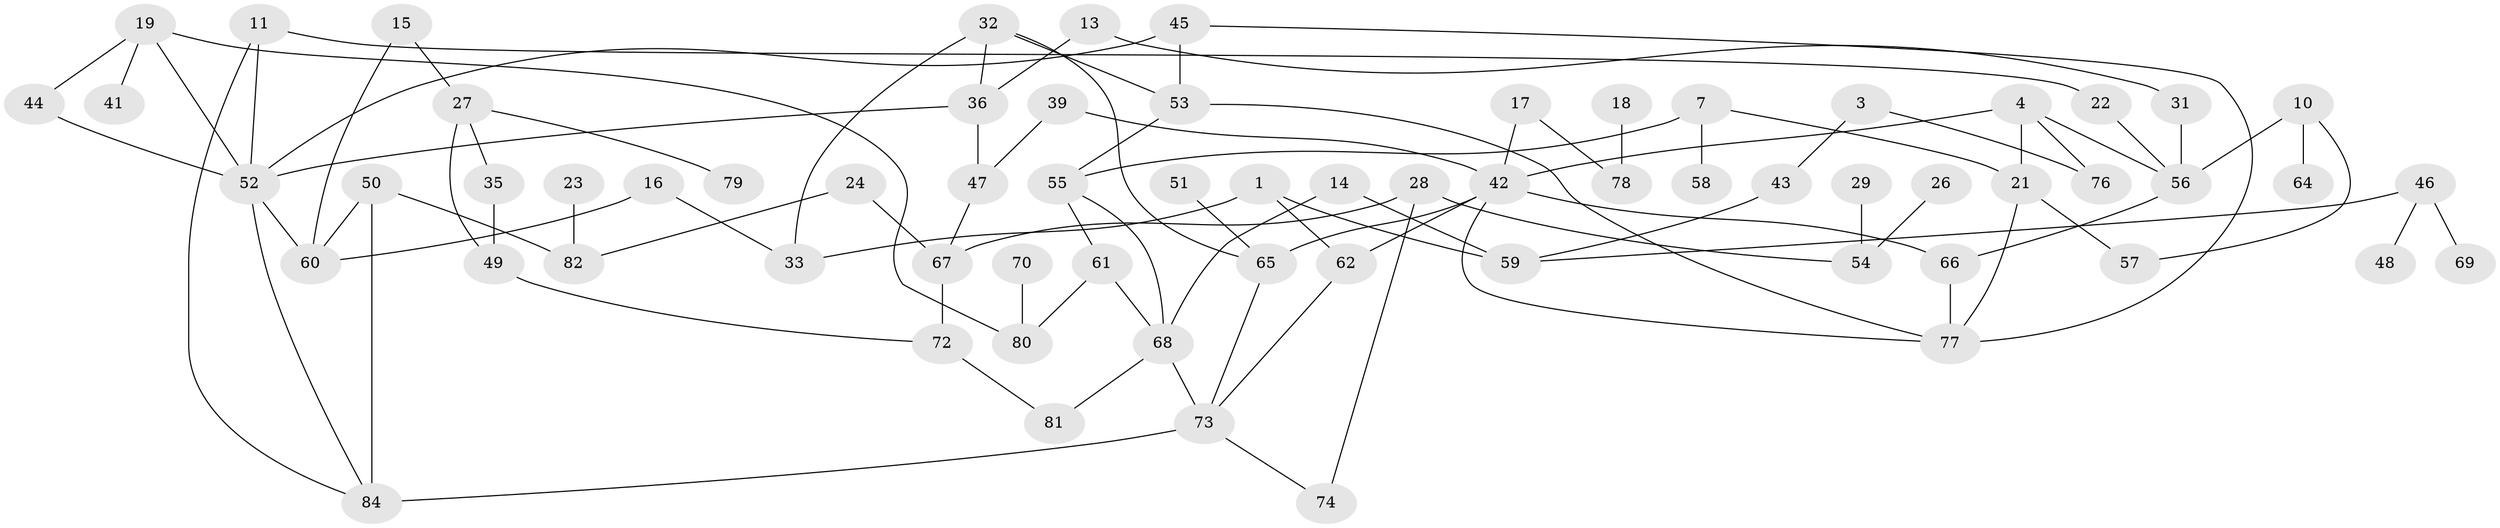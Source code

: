 // original degree distribution, {3: 0.2517985611510791, 0: 0.10071942446043165, 2: 0.2446043165467626, 1: 0.23741007194244604, 4: 0.11510791366906475, 5: 0.04316546762589928, 6: 0.007194244604316547}
// Generated by graph-tools (version 1.1) at 2025/35/03/04/25 23:35:51]
// undirected, 67 vertices, 94 edges
graph export_dot {
  node [color=gray90,style=filled];
  1;
  3;
  4;
  7;
  10;
  11;
  13;
  14;
  15;
  16;
  17;
  18;
  19;
  21;
  22;
  23;
  24;
  26;
  27;
  28;
  29;
  31;
  32;
  33;
  35;
  36;
  39;
  41;
  42;
  43;
  44;
  45;
  46;
  47;
  48;
  49;
  50;
  51;
  52;
  53;
  54;
  55;
  56;
  57;
  58;
  59;
  60;
  61;
  62;
  64;
  65;
  66;
  67;
  68;
  69;
  70;
  72;
  73;
  74;
  76;
  77;
  78;
  79;
  80;
  81;
  82;
  84;
  1 -- 33 [weight=1.0];
  1 -- 59 [weight=1.0];
  1 -- 62 [weight=1.0];
  3 -- 43 [weight=1.0];
  3 -- 76 [weight=1.0];
  4 -- 21 [weight=1.0];
  4 -- 42 [weight=1.0];
  4 -- 56 [weight=1.0];
  4 -- 76 [weight=1.0];
  7 -- 21 [weight=1.0];
  7 -- 55 [weight=1.0];
  7 -- 58 [weight=1.0];
  10 -- 56 [weight=1.0];
  10 -- 57 [weight=1.0];
  10 -- 64 [weight=1.0];
  11 -- 22 [weight=1.0];
  11 -- 52 [weight=1.0];
  11 -- 84 [weight=1.0];
  13 -- 31 [weight=1.0];
  13 -- 36 [weight=1.0];
  14 -- 59 [weight=1.0];
  14 -- 68 [weight=1.0];
  15 -- 27 [weight=1.0];
  15 -- 60 [weight=1.0];
  16 -- 33 [weight=1.0];
  16 -- 60 [weight=1.0];
  17 -- 42 [weight=1.0];
  17 -- 78 [weight=1.0];
  18 -- 78 [weight=1.0];
  19 -- 41 [weight=1.0];
  19 -- 44 [weight=1.0];
  19 -- 52 [weight=1.0];
  19 -- 80 [weight=1.0];
  21 -- 57 [weight=1.0];
  21 -- 77 [weight=1.0];
  22 -- 56 [weight=1.0];
  23 -- 82 [weight=1.0];
  24 -- 67 [weight=1.0];
  24 -- 82 [weight=1.0];
  26 -- 54 [weight=1.0];
  27 -- 35 [weight=1.0];
  27 -- 49 [weight=1.0];
  27 -- 79 [weight=1.0];
  28 -- 54 [weight=1.0];
  28 -- 67 [weight=1.0];
  28 -- 74 [weight=1.0];
  29 -- 54 [weight=1.0];
  31 -- 56 [weight=1.0];
  32 -- 33 [weight=1.0];
  32 -- 36 [weight=1.0];
  32 -- 53 [weight=1.0];
  32 -- 65 [weight=1.0];
  35 -- 49 [weight=2.0];
  36 -- 47 [weight=1.0];
  36 -- 52 [weight=1.0];
  39 -- 42 [weight=1.0];
  39 -- 47 [weight=1.0];
  42 -- 62 [weight=1.0];
  42 -- 65 [weight=1.0];
  42 -- 66 [weight=1.0];
  42 -- 77 [weight=1.0];
  43 -- 59 [weight=1.0];
  44 -- 52 [weight=2.0];
  45 -- 52 [weight=1.0];
  45 -- 53 [weight=1.0];
  45 -- 77 [weight=1.0];
  46 -- 48 [weight=1.0];
  46 -- 59 [weight=1.0];
  46 -- 69 [weight=1.0];
  47 -- 67 [weight=1.0];
  49 -- 72 [weight=1.0];
  50 -- 60 [weight=1.0];
  50 -- 82 [weight=1.0];
  50 -- 84 [weight=1.0];
  51 -- 65 [weight=1.0];
  52 -- 60 [weight=1.0];
  52 -- 84 [weight=1.0];
  53 -- 55 [weight=1.0];
  53 -- 77 [weight=1.0];
  55 -- 61 [weight=1.0];
  55 -- 68 [weight=1.0];
  56 -- 66 [weight=1.0];
  61 -- 68 [weight=1.0];
  61 -- 80 [weight=1.0];
  62 -- 73 [weight=1.0];
  65 -- 73 [weight=1.0];
  66 -- 77 [weight=1.0];
  67 -- 72 [weight=2.0];
  68 -- 73 [weight=1.0];
  68 -- 81 [weight=1.0];
  70 -- 80 [weight=1.0];
  72 -- 81 [weight=1.0];
  73 -- 74 [weight=1.0];
  73 -- 84 [weight=2.0];
}
